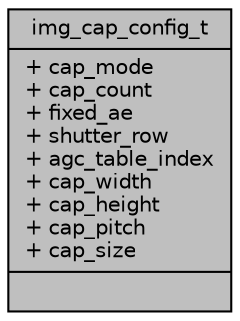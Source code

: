 digraph "img_cap_config_t"
{
 // INTERACTIVE_SVG=YES
 // LATEX_PDF_SIZE
  bgcolor="transparent";
  edge [fontname="Helvetica",fontsize="10",labelfontname="Helvetica",labelfontsize="10"];
  node [fontname="Helvetica",fontsize="10",shape=record];
  Node1 [label="{img_cap_config_t\n|+ cap_mode\l+ cap_count\l+ fixed_ae\l+ shutter_row\l+ agc_table_index\l+ cap_width\l+ cap_height\l+ cap_pitch\l+ cap_size\l|}",height=0.2,width=0.4,color="black", fillcolor="grey75", style="filled", fontcolor="black",tooltip=" "];
}
